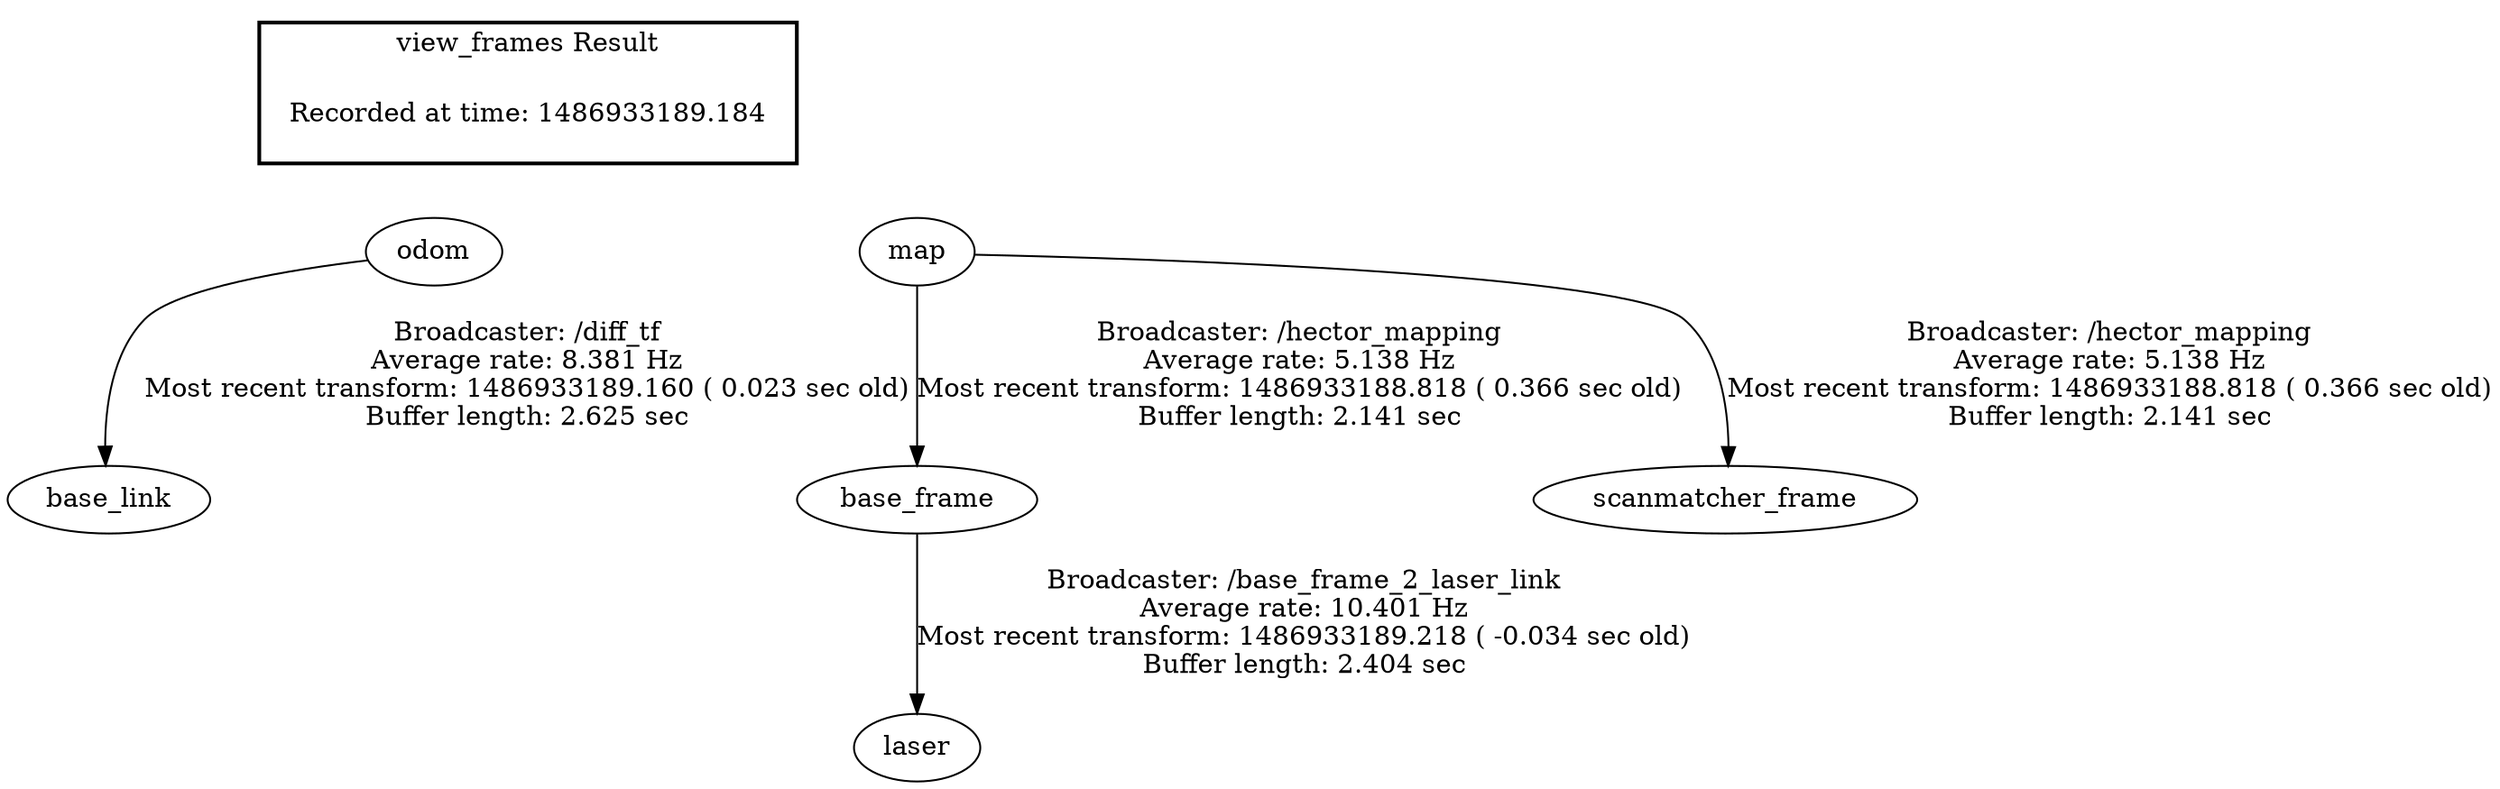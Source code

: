 digraph G {
"odom" -> "base_link"[label="Broadcaster: /diff_tf\nAverage rate: 8.381 Hz\nMost recent transform: 1486933189.160 ( 0.023 sec old)\nBuffer length: 2.625 sec\n"];
"base_frame" -> "laser"[label="Broadcaster: /base_frame_2_laser_link\nAverage rate: 10.401 Hz\nMost recent transform: 1486933189.218 ( -0.034 sec old)\nBuffer length: 2.404 sec\n"];
"map" -> "base_frame"[label="Broadcaster: /hector_mapping\nAverage rate: 5.138 Hz\nMost recent transform: 1486933188.818 ( 0.366 sec old)\nBuffer length: 2.141 sec\n"];
"map" -> "scanmatcher_frame"[label="Broadcaster: /hector_mapping\nAverage rate: 5.138 Hz\nMost recent transform: 1486933188.818 ( 0.366 sec old)\nBuffer length: 2.141 sec\n"];
edge [style=invis];
 subgraph cluster_legend { style=bold; color=black; label ="view_frames Result";
"Recorded at time: 1486933189.184"[ shape=plaintext ] ;
 }->"odom";
edge [style=invis];
 subgraph cluster_legend { style=bold; color=black; label ="view_frames Result";
"Recorded at time: 1486933189.184"[ shape=plaintext ] ;
 }->"map";
}